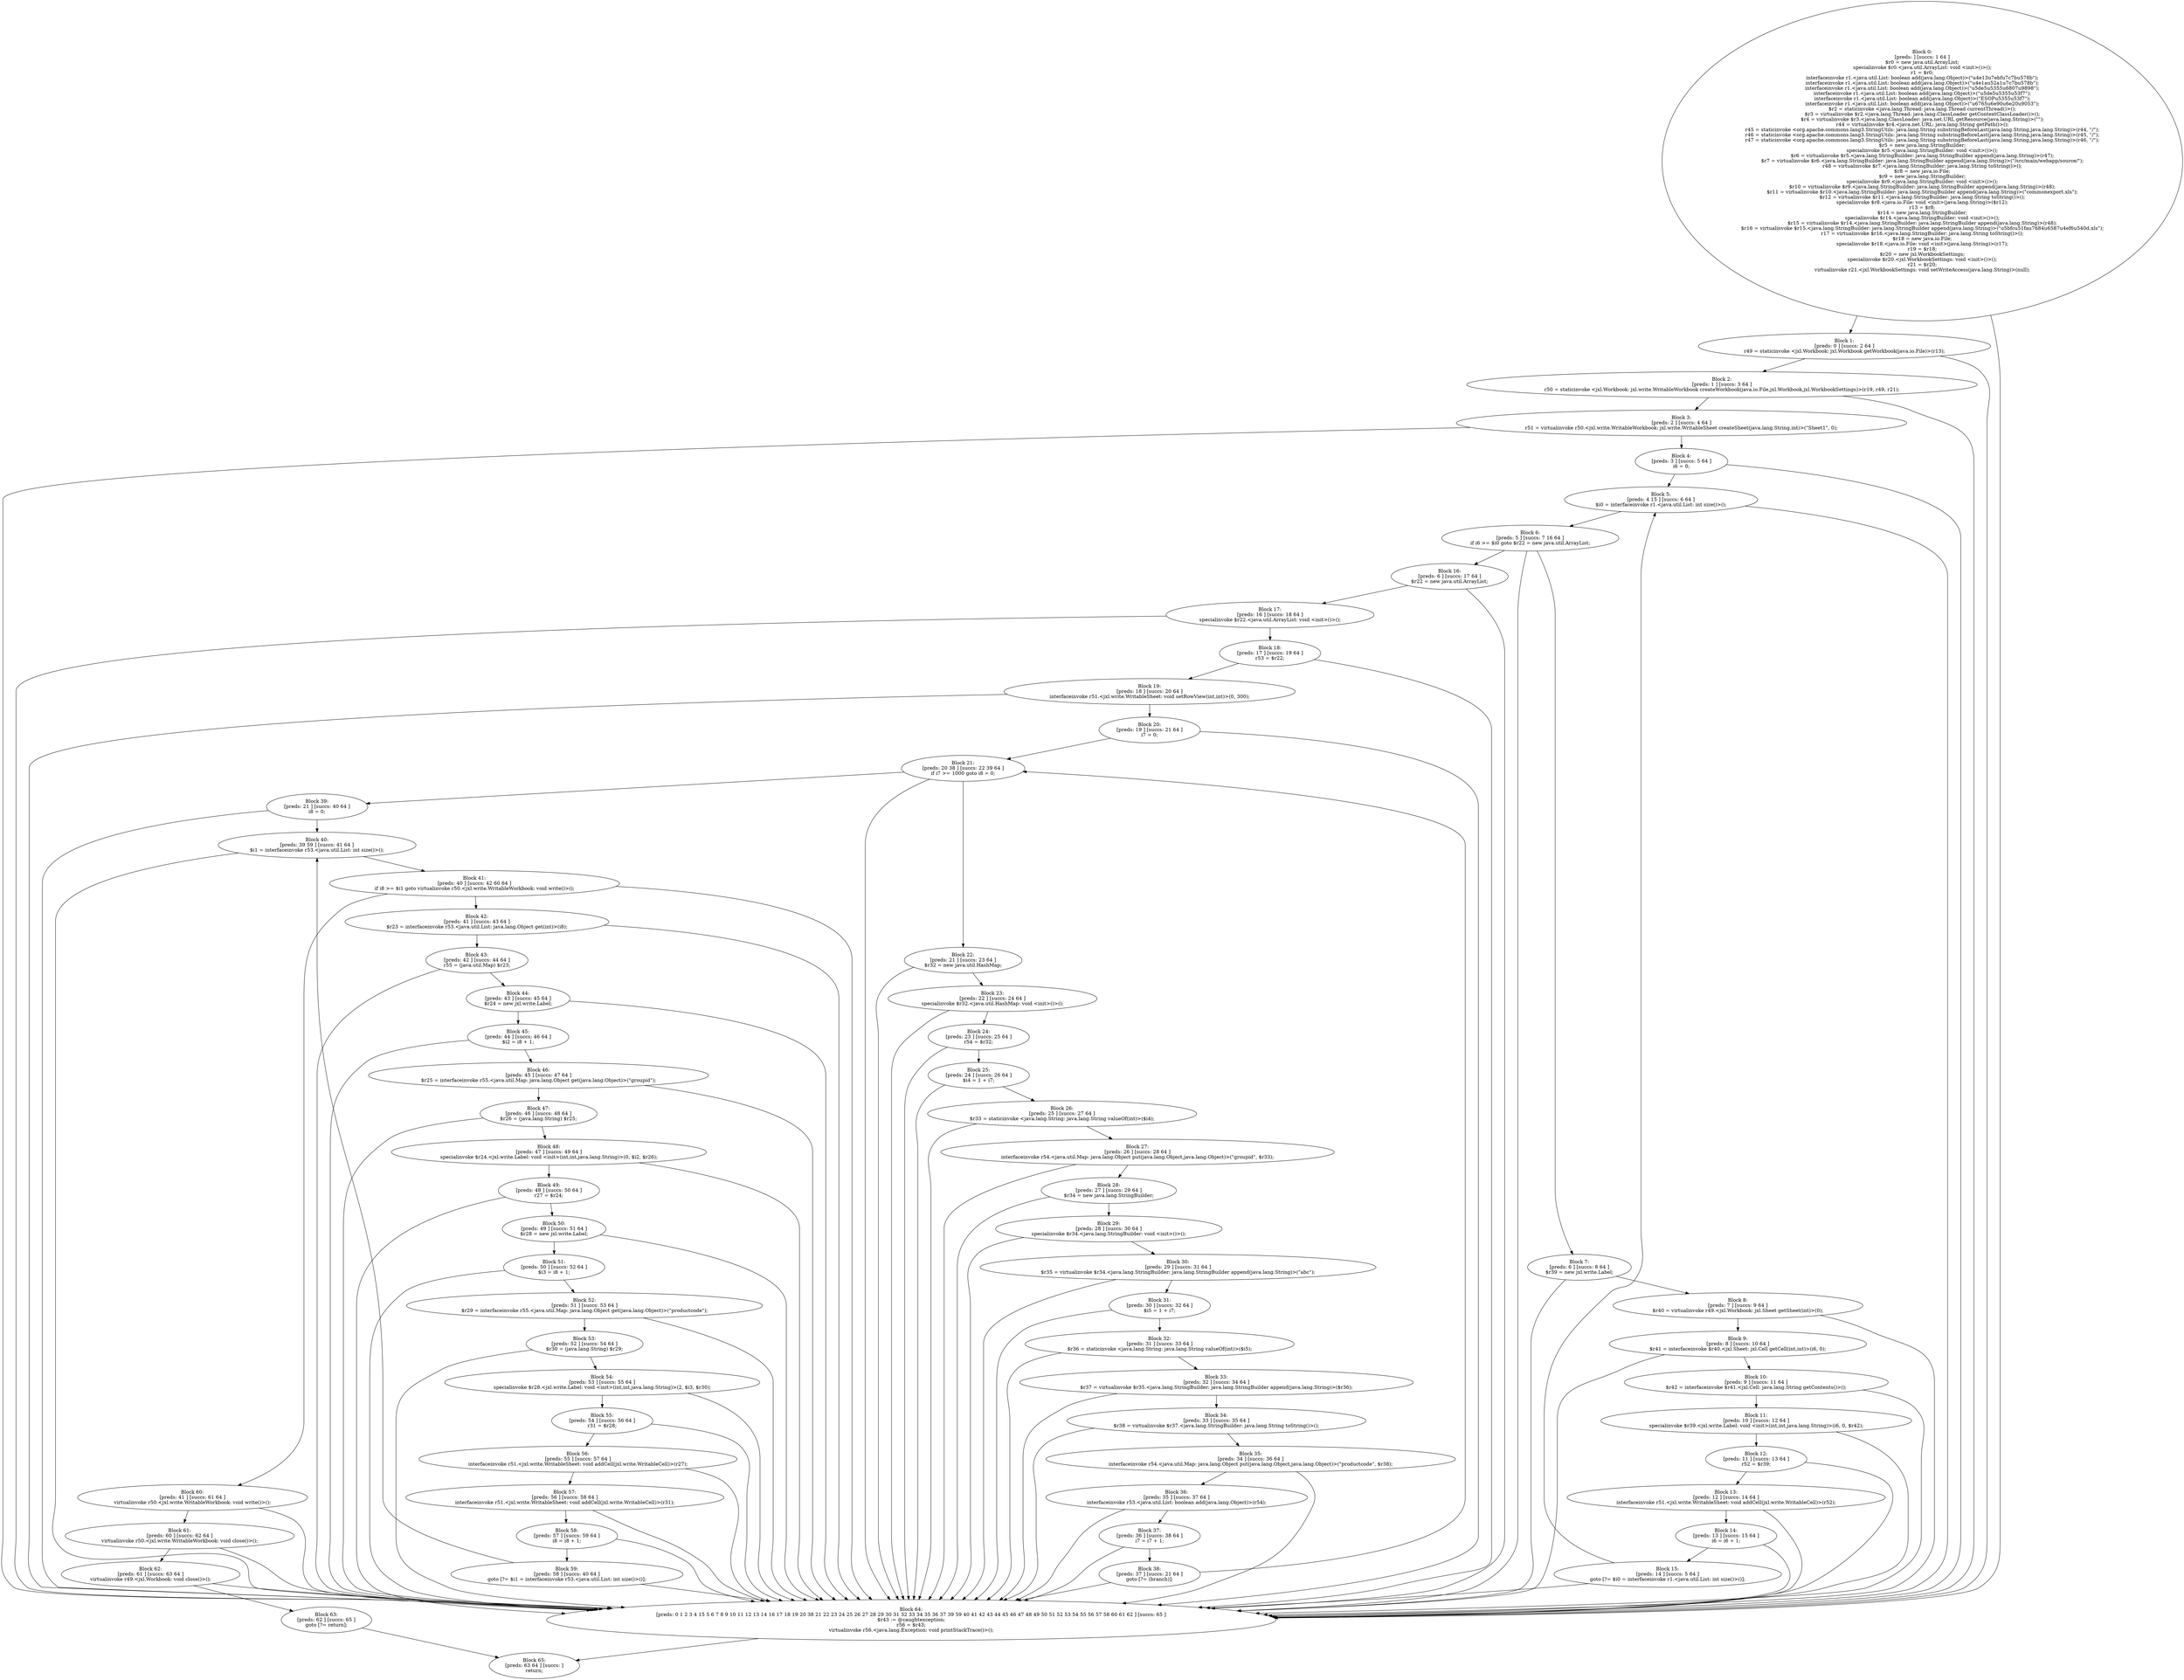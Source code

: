 digraph "unitGraph" {
    "Block 0:
[preds: ] [succs: 1 64 ]
$r0 = new java.util.ArrayList;
specialinvoke $r0.<java.util.ArrayList: void <init>()>();
r1 = $r0;
interfaceinvoke r1.<java.util.List: boolean add(java.lang.Object)>(\"\u4e13\u7ebf\u7c7b\u578b\");
interfaceinvoke r1.<java.util.List: boolean add(java.lang.Object)>(\"\u4e1a\u52a1\u7c7b\u578b\");
interfaceinvoke r1.<java.util.List: boolean add(java.lang.Object)>(\"\u5de5\u5355\u6807\u9898\");
interfaceinvoke r1.<java.util.List: boolean add(java.lang.Object)>(\"\u5de5\u5355\u53f7\");
interfaceinvoke r1.<java.util.List: boolean add(java.lang.Object)>(\"ESOP\u5355\u53f7\");
interfaceinvoke r1.<java.util.List: boolean add(java.lang.Object)>(\"\u6765\u6e90\u6e20\u9053\");
$r2 = staticinvoke <java.lang.Thread: java.lang.Thread currentThread()>();
$r3 = virtualinvoke $r2.<java.lang.Thread: java.lang.ClassLoader getContextClassLoader()>();
$r4 = virtualinvoke $r3.<java.lang.ClassLoader: java.net.URL getResource(java.lang.String)>(\"\");
r44 = virtualinvoke $r4.<java.net.URL: java.lang.String getPath()>();
r45 = staticinvoke <org.apache.commons.lang3.StringUtils: java.lang.String substringBeforeLast(java.lang.String,java.lang.String)>(r44, \"/\");
r46 = staticinvoke <org.apache.commons.lang3.StringUtils: java.lang.String substringBeforeLast(java.lang.String,java.lang.String)>(r45, \"/\");
r47 = staticinvoke <org.apache.commons.lang3.StringUtils: java.lang.String substringBeforeLast(java.lang.String,java.lang.String)>(r46, \"/\");
$r5 = new java.lang.StringBuilder;
specialinvoke $r5.<java.lang.StringBuilder: void <init>()>();
$r6 = virtualinvoke $r5.<java.lang.StringBuilder: java.lang.StringBuilder append(java.lang.String)>(r47);
$r7 = virtualinvoke $r6.<java.lang.StringBuilder: java.lang.StringBuilder append(java.lang.String)>(\"/src/main/webapp/source/\");
r48 = virtualinvoke $r7.<java.lang.StringBuilder: java.lang.String toString()>();
$r8 = new java.io.File;
$r9 = new java.lang.StringBuilder;
specialinvoke $r9.<java.lang.StringBuilder: void <init>()>();
$r10 = virtualinvoke $r9.<java.lang.StringBuilder: java.lang.StringBuilder append(java.lang.String)>(r48);
$r11 = virtualinvoke $r10.<java.lang.StringBuilder: java.lang.StringBuilder append(java.lang.String)>(\"commonexport.xls\");
$r12 = virtualinvoke $r11.<java.lang.StringBuilder: java.lang.String toString()>();
specialinvoke $r8.<java.io.File: void <init>(java.lang.String)>($r12);
r13 = $r8;
$r14 = new java.lang.StringBuilder;
specialinvoke $r14.<java.lang.StringBuilder: void <init>()>();
$r15 = virtualinvoke $r14.<java.lang.StringBuilder: java.lang.StringBuilder append(java.lang.String)>(r48);
$r16 = virtualinvoke $r15.<java.lang.StringBuilder: java.lang.StringBuilder append(java.lang.String)>(\"\u5bfc\u51fa\u7684\u6587\u4ef6\u540d.xls\");
r17 = virtualinvoke $r16.<java.lang.StringBuilder: java.lang.String toString()>();
$r18 = new java.io.File;
specialinvoke $r18.<java.io.File: void <init>(java.lang.String)>(r17);
r19 = $r18;
$r20 = new jxl.WorkbookSettings;
specialinvoke $r20.<jxl.WorkbookSettings: void <init>()>();
r21 = $r20;
virtualinvoke r21.<jxl.WorkbookSettings: void setWriteAccess(java.lang.String)>(null);
"
    "Block 1:
[preds: 0 ] [succs: 2 64 ]
r49 = staticinvoke <jxl.Workbook: jxl.Workbook getWorkbook(java.io.File)>(r13);
"
    "Block 2:
[preds: 1 ] [succs: 3 64 ]
r50 = staticinvoke <jxl.Workbook: jxl.write.WritableWorkbook createWorkbook(java.io.File,jxl.Workbook,jxl.WorkbookSettings)>(r19, r49, r21);
"
    "Block 3:
[preds: 2 ] [succs: 4 64 ]
r51 = virtualinvoke r50.<jxl.write.WritableWorkbook: jxl.write.WritableSheet createSheet(java.lang.String,int)>(\"Sheet1\", 0);
"
    "Block 4:
[preds: 3 ] [succs: 5 64 ]
i6 = 0;
"
    "Block 5:
[preds: 4 15 ] [succs: 6 64 ]
$i0 = interfaceinvoke r1.<java.util.List: int size()>();
"
    "Block 6:
[preds: 5 ] [succs: 7 16 64 ]
if i6 >= $i0 goto $r22 = new java.util.ArrayList;
"
    "Block 7:
[preds: 6 ] [succs: 8 64 ]
$r39 = new jxl.write.Label;
"
    "Block 8:
[preds: 7 ] [succs: 9 64 ]
$r40 = virtualinvoke r49.<jxl.Workbook: jxl.Sheet getSheet(int)>(0);
"
    "Block 9:
[preds: 8 ] [succs: 10 64 ]
$r41 = interfaceinvoke $r40.<jxl.Sheet: jxl.Cell getCell(int,int)>(i6, 0);
"
    "Block 10:
[preds: 9 ] [succs: 11 64 ]
$r42 = interfaceinvoke $r41.<jxl.Cell: java.lang.String getContents()>();
"
    "Block 11:
[preds: 10 ] [succs: 12 64 ]
specialinvoke $r39.<jxl.write.Label: void <init>(int,int,java.lang.String)>(i6, 0, $r42);
"
    "Block 12:
[preds: 11 ] [succs: 13 64 ]
r52 = $r39;
"
    "Block 13:
[preds: 12 ] [succs: 14 64 ]
interfaceinvoke r51.<jxl.write.WritableSheet: void addCell(jxl.write.WritableCell)>(r52);
"
    "Block 14:
[preds: 13 ] [succs: 15 64 ]
i6 = i6 + 1;
"
    "Block 15:
[preds: 14 ] [succs: 5 64 ]
goto [?= $i0 = interfaceinvoke r1.<java.util.List: int size()>()];
"
    "Block 16:
[preds: 6 ] [succs: 17 64 ]
$r22 = new java.util.ArrayList;
"
    "Block 17:
[preds: 16 ] [succs: 18 64 ]
specialinvoke $r22.<java.util.ArrayList: void <init>()>();
"
    "Block 18:
[preds: 17 ] [succs: 19 64 ]
r53 = $r22;
"
    "Block 19:
[preds: 18 ] [succs: 20 64 ]
interfaceinvoke r51.<jxl.write.WritableSheet: void setRowView(int,int)>(0, 300);
"
    "Block 20:
[preds: 19 ] [succs: 21 64 ]
i7 = 0;
"
    "Block 21:
[preds: 20 38 ] [succs: 22 39 64 ]
if i7 >= 1000 goto i8 = 0;
"
    "Block 22:
[preds: 21 ] [succs: 23 64 ]
$r32 = new java.util.HashMap;
"
    "Block 23:
[preds: 22 ] [succs: 24 64 ]
specialinvoke $r32.<java.util.HashMap: void <init>()>();
"
    "Block 24:
[preds: 23 ] [succs: 25 64 ]
r54 = $r32;
"
    "Block 25:
[preds: 24 ] [succs: 26 64 ]
$i4 = 1 + i7;
"
    "Block 26:
[preds: 25 ] [succs: 27 64 ]
$r33 = staticinvoke <java.lang.String: java.lang.String valueOf(int)>($i4);
"
    "Block 27:
[preds: 26 ] [succs: 28 64 ]
interfaceinvoke r54.<java.util.Map: java.lang.Object put(java.lang.Object,java.lang.Object)>(\"groupid\", $r33);
"
    "Block 28:
[preds: 27 ] [succs: 29 64 ]
$r34 = new java.lang.StringBuilder;
"
    "Block 29:
[preds: 28 ] [succs: 30 64 ]
specialinvoke $r34.<java.lang.StringBuilder: void <init>()>();
"
    "Block 30:
[preds: 29 ] [succs: 31 64 ]
$r35 = virtualinvoke $r34.<java.lang.StringBuilder: java.lang.StringBuilder append(java.lang.String)>(\"abc\");
"
    "Block 31:
[preds: 30 ] [succs: 32 64 ]
$i5 = 1 + i7;
"
    "Block 32:
[preds: 31 ] [succs: 33 64 ]
$r36 = staticinvoke <java.lang.String: java.lang.String valueOf(int)>($i5);
"
    "Block 33:
[preds: 32 ] [succs: 34 64 ]
$r37 = virtualinvoke $r35.<java.lang.StringBuilder: java.lang.StringBuilder append(java.lang.String)>($r36);
"
    "Block 34:
[preds: 33 ] [succs: 35 64 ]
$r38 = virtualinvoke $r37.<java.lang.StringBuilder: java.lang.String toString()>();
"
    "Block 35:
[preds: 34 ] [succs: 36 64 ]
interfaceinvoke r54.<java.util.Map: java.lang.Object put(java.lang.Object,java.lang.Object)>(\"productcode\", $r38);
"
    "Block 36:
[preds: 35 ] [succs: 37 64 ]
interfaceinvoke r53.<java.util.List: boolean add(java.lang.Object)>(r54);
"
    "Block 37:
[preds: 36 ] [succs: 38 64 ]
i7 = i7 + 1;
"
    "Block 38:
[preds: 37 ] [succs: 21 64 ]
goto [?= (branch)];
"
    "Block 39:
[preds: 21 ] [succs: 40 64 ]
i8 = 0;
"
    "Block 40:
[preds: 39 59 ] [succs: 41 64 ]
$i1 = interfaceinvoke r53.<java.util.List: int size()>();
"
    "Block 41:
[preds: 40 ] [succs: 42 60 64 ]
if i8 >= $i1 goto virtualinvoke r50.<jxl.write.WritableWorkbook: void write()>();
"
    "Block 42:
[preds: 41 ] [succs: 43 64 ]
$r23 = interfaceinvoke r53.<java.util.List: java.lang.Object get(int)>(i8);
"
    "Block 43:
[preds: 42 ] [succs: 44 64 ]
r55 = (java.util.Map) $r23;
"
    "Block 44:
[preds: 43 ] [succs: 45 64 ]
$r24 = new jxl.write.Label;
"
    "Block 45:
[preds: 44 ] [succs: 46 64 ]
$i2 = i8 + 1;
"
    "Block 46:
[preds: 45 ] [succs: 47 64 ]
$r25 = interfaceinvoke r55.<java.util.Map: java.lang.Object get(java.lang.Object)>(\"groupid\");
"
    "Block 47:
[preds: 46 ] [succs: 48 64 ]
$r26 = (java.lang.String) $r25;
"
    "Block 48:
[preds: 47 ] [succs: 49 64 ]
specialinvoke $r24.<jxl.write.Label: void <init>(int,int,java.lang.String)>(0, $i2, $r26);
"
    "Block 49:
[preds: 48 ] [succs: 50 64 ]
r27 = $r24;
"
    "Block 50:
[preds: 49 ] [succs: 51 64 ]
$r28 = new jxl.write.Label;
"
    "Block 51:
[preds: 50 ] [succs: 52 64 ]
$i3 = i8 + 1;
"
    "Block 52:
[preds: 51 ] [succs: 53 64 ]
$r29 = interfaceinvoke r55.<java.util.Map: java.lang.Object get(java.lang.Object)>(\"productcode\");
"
    "Block 53:
[preds: 52 ] [succs: 54 64 ]
$r30 = (java.lang.String) $r29;
"
    "Block 54:
[preds: 53 ] [succs: 55 64 ]
specialinvoke $r28.<jxl.write.Label: void <init>(int,int,java.lang.String)>(2, $i3, $r30);
"
    "Block 55:
[preds: 54 ] [succs: 56 64 ]
r31 = $r28;
"
    "Block 56:
[preds: 55 ] [succs: 57 64 ]
interfaceinvoke r51.<jxl.write.WritableSheet: void addCell(jxl.write.WritableCell)>(r27);
"
    "Block 57:
[preds: 56 ] [succs: 58 64 ]
interfaceinvoke r51.<jxl.write.WritableSheet: void addCell(jxl.write.WritableCell)>(r31);
"
    "Block 58:
[preds: 57 ] [succs: 59 64 ]
i8 = i8 + 1;
"
    "Block 59:
[preds: 58 ] [succs: 40 64 ]
goto [?= $i1 = interfaceinvoke r53.<java.util.List: int size()>()];
"
    "Block 60:
[preds: 41 ] [succs: 61 64 ]
virtualinvoke r50.<jxl.write.WritableWorkbook: void write()>();
"
    "Block 61:
[preds: 60 ] [succs: 62 64 ]
virtualinvoke r50.<jxl.write.WritableWorkbook: void close()>();
"
    "Block 62:
[preds: 61 ] [succs: 63 64 ]
virtualinvoke r49.<jxl.Workbook: void close()>();
"
    "Block 63:
[preds: 62 ] [succs: 65 ]
goto [?= return];
"
    "Block 64:
[preds: 0 1 2 3 4 15 5 6 7 8 9 10 11 12 13 14 16 17 18 19 20 38 21 22 23 24 25 26 27 28 29 30 31 32 33 34 35 36 37 39 59 40 41 42 43 44 45 46 47 48 49 50 51 52 53 54 55 56 57 58 60 61 62 ] [succs: 65 ]
$r43 := @caughtexception;
r56 = $r43;
virtualinvoke r56.<java.lang.Exception: void printStackTrace()>();
"
    "Block 65:
[preds: 63 64 ] [succs: ]
return;
"
    "Block 0:
[preds: ] [succs: 1 64 ]
$r0 = new java.util.ArrayList;
specialinvoke $r0.<java.util.ArrayList: void <init>()>();
r1 = $r0;
interfaceinvoke r1.<java.util.List: boolean add(java.lang.Object)>(\"\u4e13\u7ebf\u7c7b\u578b\");
interfaceinvoke r1.<java.util.List: boolean add(java.lang.Object)>(\"\u4e1a\u52a1\u7c7b\u578b\");
interfaceinvoke r1.<java.util.List: boolean add(java.lang.Object)>(\"\u5de5\u5355\u6807\u9898\");
interfaceinvoke r1.<java.util.List: boolean add(java.lang.Object)>(\"\u5de5\u5355\u53f7\");
interfaceinvoke r1.<java.util.List: boolean add(java.lang.Object)>(\"ESOP\u5355\u53f7\");
interfaceinvoke r1.<java.util.List: boolean add(java.lang.Object)>(\"\u6765\u6e90\u6e20\u9053\");
$r2 = staticinvoke <java.lang.Thread: java.lang.Thread currentThread()>();
$r3 = virtualinvoke $r2.<java.lang.Thread: java.lang.ClassLoader getContextClassLoader()>();
$r4 = virtualinvoke $r3.<java.lang.ClassLoader: java.net.URL getResource(java.lang.String)>(\"\");
r44 = virtualinvoke $r4.<java.net.URL: java.lang.String getPath()>();
r45 = staticinvoke <org.apache.commons.lang3.StringUtils: java.lang.String substringBeforeLast(java.lang.String,java.lang.String)>(r44, \"/\");
r46 = staticinvoke <org.apache.commons.lang3.StringUtils: java.lang.String substringBeforeLast(java.lang.String,java.lang.String)>(r45, \"/\");
r47 = staticinvoke <org.apache.commons.lang3.StringUtils: java.lang.String substringBeforeLast(java.lang.String,java.lang.String)>(r46, \"/\");
$r5 = new java.lang.StringBuilder;
specialinvoke $r5.<java.lang.StringBuilder: void <init>()>();
$r6 = virtualinvoke $r5.<java.lang.StringBuilder: java.lang.StringBuilder append(java.lang.String)>(r47);
$r7 = virtualinvoke $r6.<java.lang.StringBuilder: java.lang.StringBuilder append(java.lang.String)>(\"/src/main/webapp/source/\");
r48 = virtualinvoke $r7.<java.lang.StringBuilder: java.lang.String toString()>();
$r8 = new java.io.File;
$r9 = new java.lang.StringBuilder;
specialinvoke $r9.<java.lang.StringBuilder: void <init>()>();
$r10 = virtualinvoke $r9.<java.lang.StringBuilder: java.lang.StringBuilder append(java.lang.String)>(r48);
$r11 = virtualinvoke $r10.<java.lang.StringBuilder: java.lang.StringBuilder append(java.lang.String)>(\"commonexport.xls\");
$r12 = virtualinvoke $r11.<java.lang.StringBuilder: java.lang.String toString()>();
specialinvoke $r8.<java.io.File: void <init>(java.lang.String)>($r12);
r13 = $r8;
$r14 = new java.lang.StringBuilder;
specialinvoke $r14.<java.lang.StringBuilder: void <init>()>();
$r15 = virtualinvoke $r14.<java.lang.StringBuilder: java.lang.StringBuilder append(java.lang.String)>(r48);
$r16 = virtualinvoke $r15.<java.lang.StringBuilder: java.lang.StringBuilder append(java.lang.String)>(\"\u5bfc\u51fa\u7684\u6587\u4ef6\u540d.xls\");
r17 = virtualinvoke $r16.<java.lang.StringBuilder: java.lang.String toString()>();
$r18 = new java.io.File;
specialinvoke $r18.<java.io.File: void <init>(java.lang.String)>(r17);
r19 = $r18;
$r20 = new jxl.WorkbookSettings;
specialinvoke $r20.<jxl.WorkbookSettings: void <init>()>();
r21 = $r20;
virtualinvoke r21.<jxl.WorkbookSettings: void setWriteAccess(java.lang.String)>(null);
"->"Block 1:
[preds: 0 ] [succs: 2 64 ]
r49 = staticinvoke <jxl.Workbook: jxl.Workbook getWorkbook(java.io.File)>(r13);
";
    "Block 0:
[preds: ] [succs: 1 64 ]
$r0 = new java.util.ArrayList;
specialinvoke $r0.<java.util.ArrayList: void <init>()>();
r1 = $r0;
interfaceinvoke r1.<java.util.List: boolean add(java.lang.Object)>(\"\u4e13\u7ebf\u7c7b\u578b\");
interfaceinvoke r1.<java.util.List: boolean add(java.lang.Object)>(\"\u4e1a\u52a1\u7c7b\u578b\");
interfaceinvoke r1.<java.util.List: boolean add(java.lang.Object)>(\"\u5de5\u5355\u6807\u9898\");
interfaceinvoke r1.<java.util.List: boolean add(java.lang.Object)>(\"\u5de5\u5355\u53f7\");
interfaceinvoke r1.<java.util.List: boolean add(java.lang.Object)>(\"ESOP\u5355\u53f7\");
interfaceinvoke r1.<java.util.List: boolean add(java.lang.Object)>(\"\u6765\u6e90\u6e20\u9053\");
$r2 = staticinvoke <java.lang.Thread: java.lang.Thread currentThread()>();
$r3 = virtualinvoke $r2.<java.lang.Thread: java.lang.ClassLoader getContextClassLoader()>();
$r4 = virtualinvoke $r3.<java.lang.ClassLoader: java.net.URL getResource(java.lang.String)>(\"\");
r44 = virtualinvoke $r4.<java.net.URL: java.lang.String getPath()>();
r45 = staticinvoke <org.apache.commons.lang3.StringUtils: java.lang.String substringBeforeLast(java.lang.String,java.lang.String)>(r44, \"/\");
r46 = staticinvoke <org.apache.commons.lang3.StringUtils: java.lang.String substringBeforeLast(java.lang.String,java.lang.String)>(r45, \"/\");
r47 = staticinvoke <org.apache.commons.lang3.StringUtils: java.lang.String substringBeforeLast(java.lang.String,java.lang.String)>(r46, \"/\");
$r5 = new java.lang.StringBuilder;
specialinvoke $r5.<java.lang.StringBuilder: void <init>()>();
$r6 = virtualinvoke $r5.<java.lang.StringBuilder: java.lang.StringBuilder append(java.lang.String)>(r47);
$r7 = virtualinvoke $r6.<java.lang.StringBuilder: java.lang.StringBuilder append(java.lang.String)>(\"/src/main/webapp/source/\");
r48 = virtualinvoke $r7.<java.lang.StringBuilder: java.lang.String toString()>();
$r8 = new java.io.File;
$r9 = new java.lang.StringBuilder;
specialinvoke $r9.<java.lang.StringBuilder: void <init>()>();
$r10 = virtualinvoke $r9.<java.lang.StringBuilder: java.lang.StringBuilder append(java.lang.String)>(r48);
$r11 = virtualinvoke $r10.<java.lang.StringBuilder: java.lang.StringBuilder append(java.lang.String)>(\"commonexport.xls\");
$r12 = virtualinvoke $r11.<java.lang.StringBuilder: java.lang.String toString()>();
specialinvoke $r8.<java.io.File: void <init>(java.lang.String)>($r12);
r13 = $r8;
$r14 = new java.lang.StringBuilder;
specialinvoke $r14.<java.lang.StringBuilder: void <init>()>();
$r15 = virtualinvoke $r14.<java.lang.StringBuilder: java.lang.StringBuilder append(java.lang.String)>(r48);
$r16 = virtualinvoke $r15.<java.lang.StringBuilder: java.lang.StringBuilder append(java.lang.String)>(\"\u5bfc\u51fa\u7684\u6587\u4ef6\u540d.xls\");
r17 = virtualinvoke $r16.<java.lang.StringBuilder: java.lang.String toString()>();
$r18 = new java.io.File;
specialinvoke $r18.<java.io.File: void <init>(java.lang.String)>(r17);
r19 = $r18;
$r20 = new jxl.WorkbookSettings;
specialinvoke $r20.<jxl.WorkbookSettings: void <init>()>();
r21 = $r20;
virtualinvoke r21.<jxl.WorkbookSettings: void setWriteAccess(java.lang.String)>(null);
"->"Block 64:
[preds: 0 1 2 3 4 15 5 6 7 8 9 10 11 12 13 14 16 17 18 19 20 38 21 22 23 24 25 26 27 28 29 30 31 32 33 34 35 36 37 39 59 40 41 42 43 44 45 46 47 48 49 50 51 52 53 54 55 56 57 58 60 61 62 ] [succs: 65 ]
$r43 := @caughtexception;
r56 = $r43;
virtualinvoke r56.<java.lang.Exception: void printStackTrace()>();
";
    "Block 1:
[preds: 0 ] [succs: 2 64 ]
r49 = staticinvoke <jxl.Workbook: jxl.Workbook getWorkbook(java.io.File)>(r13);
"->"Block 2:
[preds: 1 ] [succs: 3 64 ]
r50 = staticinvoke <jxl.Workbook: jxl.write.WritableWorkbook createWorkbook(java.io.File,jxl.Workbook,jxl.WorkbookSettings)>(r19, r49, r21);
";
    "Block 1:
[preds: 0 ] [succs: 2 64 ]
r49 = staticinvoke <jxl.Workbook: jxl.Workbook getWorkbook(java.io.File)>(r13);
"->"Block 64:
[preds: 0 1 2 3 4 15 5 6 7 8 9 10 11 12 13 14 16 17 18 19 20 38 21 22 23 24 25 26 27 28 29 30 31 32 33 34 35 36 37 39 59 40 41 42 43 44 45 46 47 48 49 50 51 52 53 54 55 56 57 58 60 61 62 ] [succs: 65 ]
$r43 := @caughtexception;
r56 = $r43;
virtualinvoke r56.<java.lang.Exception: void printStackTrace()>();
";
    "Block 2:
[preds: 1 ] [succs: 3 64 ]
r50 = staticinvoke <jxl.Workbook: jxl.write.WritableWorkbook createWorkbook(java.io.File,jxl.Workbook,jxl.WorkbookSettings)>(r19, r49, r21);
"->"Block 3:
[preds: 2 ] [succs: 4 64 ]
r51 = virtualinvoke r50.<jxl.write.WritableWorkbook: jxl.write.WritableSheet createSheet(java.lang.String,int)>(\"Sheet1\", 0);
";
    "Block 2:
[preds: 1 ] [succs: 3 64 ]
r50 = staticinvoke <jxl.Workbook: jxl.write.WritableWorkbook createWorkbook(java.io.File,jxl.Workbook,jxl.WorkbookSettings)>(r19, r49, r21);
"->"Block 64:
[preds: 0 1 2 3 4 15 5 6 7 8 9 10 11 12 13 14 16 17 18 19 20 38 21 22 23 24 25 26 27 28 29 30 31 32 33 34 35 36 37 39 59 40 41 42 43 44 45 46 47 48 49 50 51 52 53 54 55 56 57 58 60 61 62 ] [succs: 65 ]
$r43 := @caughtexception;
r56 = $r43;
virtualinvoke r56.<java.lang.Exception: void printStackTrace()>();
";
    "Block 3:
[preds: 2 ] [succs: 4 64 ]
r51 = virtualinvoke r50.<jxl.write.WritableWorkbook: jxl.write.WritableSheet createSheet(java.lang.String,int)>(\"Sheet1\", 0);
"->"Block 4:
[preds: 3 ] [succs: 5 64 ]
i6 = 0;
";
    "Block 3:
[preds: 2 ] [succs: 4 64 ]
r51 = virtualinvoke r50.<jxl.write.WritableWorkbook: jxl.write.WritableSheet createSheet(java.lang.String,int)>(\"Sheet1\", 0);
"->"Block 64:
[preds: 0 1 2 3 4 15 5 6 7 8 9 10 11 12 13 14 16 17 18 19 20 38 21 22 23 24 25 26 27 28 29 30 31 32 33 34 35 36 37 39 59 40 41 42 43 44 45 46 47 48 49 50 51 52 53 54 55 56 57 58 60 61 62 ] [succs: 65 ]
$r43 := @caughtexception;
r56 = $r43;
virtualinvoke r56.<java.lang.Exception: void printStackTrace()>();
";
    "Block 4:
[preds: 3 ] [succs: 5 64 ]
i6 = 0;
"->"Block 5:
[preds: 4 15 ] [succs: 6 64 ]
$i0 = interfaceinvoke r1.<java.util.List: int size()>();
";
    "Block 4:
[preds: 3 ] [succs: 5 64 ]
i6 = 0;
"->"Block 64:
[preds: 0 1 2 3 4 15 5 6 7 8 9 10 11 12 13 14 16 17 18 19 20 38 21 22 23 24 25 26 27 28 29 30 31 32 33 34 35 36 37 39 59 40 41 42 43 44 45 46 47 48 49 50 51 52 53 54 55 56 57 58 60 61 62 ] [succs: 65 ]
$r43 := @caughtexception;
r56 = $r43;
virtualinvoke r56.<java.lang.Exception: void printStackTrace()>();
";
    "Block 5:
[preds: 4 15 ] [succs: 6 64 ]
$i0 = interfaceinvoke r1.<java.util.List: int size()>();
"->"Block 6:
[preds: 5 ] [succs: 7 16 64 ]
if i6 >= $i0 goto $r22 = new java.util.ArrayList;
";
    "Block 5:
[preds: 4 15 ] [succs: 6 64 ]
$i0 = interfaceinvoke r1.<java.util.List: int size()>();
"->"Block 64:
[preds: 0 1 2 3 4 15 5 6 7 8 9 10 11 12 13 14 16 17 18 19 20 38 21 22 23 24 25 26 27 28 29 30 31 32 33 34 35 36 37 39 59 40 41 42 43 44 45 46 47 48 49 50 51 52 53 54 55 56 57 58 60 61 62 ] [succs: 65 ]
$r43 := @caughtexception;
r56 = $r43;
virtualinvoke r56.<java.lang.Exception: void printStackTrace()>();
";
    "Block 6:
[preds: 5 ] [succs: 7 16 64 ]
if i6 >= $i0 goto $r22 = new java.util.ArrayList;
"->"Block 7:
[preds: 6 ] [succs: 8 64 ]
$r39 = new jxl.write.Label;
";
    "Block 6:
[preds: 5 ] [succs: 7 16 64 ]
if i6 >= $i0 goto $r22 = new java.util.ArrayList;
"->"Block 16:
[preds: 6 ] [succs: 17 64 ]
$r22 = new java.util.ArrayList;
";
    "Block 6:
[preds: 5 ] [succs: 7 16 64 ]
if i6 >= $i0 goto $r22 = new java.util.ArrayList;
"->"Block 64:
[preds: 0 1 2 3 4 15 5 6 7 8 9 10 11 12 13 14 16 17 18 19 20 38 21 22 23 24 25 26 27 28 29 30 31 32 33 34 35 36 37 39 59 40 41 42 43 44 45 46 47 48 49 50 51 52 53 54 55 56 57 58 60 61 62 ] [succs: 65 ]
$r43 := @caughtexception;
r56 = $r43;
virtualinvoke r56.<java.lang.Exception: void printStackTrace()>();
";
    "Block 7:
[preds: 6 ] [succs: 8 64 ]
$r39 = new jxl.write.Label;
"->"Block 8:
[preds: 7 ] [succs: 9 64 ]
$r40 = virtualinvoke r49.<jxl.Workbook: jxl.Sheet getSheet(int)>(0);
";
    "Block 7:
[preds: 6 ] [succs: 8 64 ]
$r39 = new jxl.write.Label;
"->"Block 64:
[preds: 0 1 2 3 4 15 5 6 7 8 9 10 11 12 13 14 16 17 18 19 20 38 21 22 23 24 25 26 27 28 29 30 31 32 33 34 35 36 37 39 59 40 41 42 43 44 45 46 47 48 49 50 51 52 53 54 55 56 57 58 60 61 62 ] [succs: 65 ]
$r43 := @caughtexception;
r56 = $r43;
virtualinvoke r56.<java.lang.Exception: void printStackTrace()>();
";
    "Block 8:
[preds: 7 ] [succs: 9 64 ]
$r40 = virtualinvoke r49.<jxl.Workbook: jxl.Sheet getSheet(int)>(0);
"->"Block 9:
[preds: 8 ] [succs: 10 64 ]
$r41 = interfaceinvoke $r40.<jxl.Sheet: jxl.Cell getCell(int,int)>(i6, 0);
";
    "Block 8:
[preds: 7 ] [succs: 9 64 ]
$r40 = virtualinvoke r49.<jxl.Workbook: jxl.Sheet getSheet(int)>(0);
"->"Block 64:
[preds: 0 1 2 3 4 15 5 6 7 8 9 10 11 12 13 14 16 17 18 19 20 38 21 22 23 24 25 26 27 28 29 30 31 32 33 34 35 36 37 39 59 40 41 42 43 44 45 46 47 48 49 50 51 52 53 54 55 56 57 58 60 61 62 ] [succs: 65 ]
$r43 := @caughtexception;
r56 = $r43;
virtualinvoke r56.<java.lang.Exception: void printStackTrace()>();
";
    "Block 9:
[preds: 8 ] [succs: 10 64 ]
$r41 = interfaceinvoke $r40.<jxl.Sheet: jxl.Cell getCell(int,int)>(i6, 0);
"->"Block 10:
[preds: 9 ] [succs: 11 64 ]
$r42 = interfaceinvoke $r41.<jxl.Cell: java.lang.String getContents()>();
";
    "Block 9:
[preds: 8 ] [succs: 10 64 ]
$r41 = interfaceinvoke $r40.<jxl.Sheet: jxl.Cell getCell(int,int)>(i6, 0);
"->"Block 64:
[preds: 0 1 2 3 4 15 5 6 7 8 9 10 11 12 13 14 16 17 18 19 20 38 21 22 23 24 25 26 27 28 29 30 31 32 33 34 35 36 37 39 59 40 41 42 43 44 45 46 47 48 49 50 51 52 53 54 55 56 57 58 60 61 62 ] [succs: 65 ]
$r43 := @caughtexception;
r56 = $r43;
virtualinvoke r56.<java.lang.Exception: void printStackTrace()>();
";
    "Block 10:
[preds: 9 ] [succs: 11 64 ]
$r42 = interfaceinvoke $r41.<jxl.Cell: java.lang.String getContents()>();
"->"Block 11:
[preds: 10 ] [succs: 12 64 ]
specialinvoke $r39.<jxl.write.Label: void <init>(int,int,java.lang.String)>(i6, 0, $r42);
";
    "Block 10:
[preds: 9 ] [succs: 11 64 ]
$r42 = interfaceinvoke $r41.<jxl.Cell: java.lang.String getContents()>();
"->"Block 64:
[preds: 0 1 2 3 4 15 5 6 7 8 9 10 11 12 13 14 16 17 18 19 20 38 21 22 23 24 25 26 27 28 29 30 31 32 33 34 35 36 37 39 59 40 41 42 43 44 45 46 47 48 49 50 51 52 53 54 55 56 57 58 60 61 62 ] [succs: 65 ]
$r43 := @caughtexception;
r56 = $r43;
virtualinvoke r56.<java.lang.Exception: void printStackTrace()>();
";
    "Block 11:
[preds: 10 ] [succs: 12 64 ]
specialinvoke $r39.<jxl.write.Label: void <init>(int,int,java.lang.String)>(i6, 0, $r42);
"->"Block 12:
[preds: 11 ] [succs: 13 64 ]
r52 = $r39;
";
    "Block 11:
[preds: 10 ] [succs: 12 64 ]
specialinvoke $r39.<jxl.write.Label: void <init>(int,int,java.lang.String)>(i6, 0, $r42);
"->"Block 64:
[preds: 0 1 2 3 4 15 5 6 7 8 9 10 11 12 13 14 16 17 18 19 20 38 21 22 23 24 25 26 27 28 29 30 31 32 33 34 35 36 37 39 59 40 41 42 43 44 45 46 47 48 49 50 51 52 53 54 55 56 57 58 60 61 62 ] [succs: 65 ]
$r43 := @caughtexception;
r56 = $r43;
virtualinvoke r56.<java.lang.Exception: void printStackTrace()>();
";
    "Block 12:
[preds: 11 ] [succs: 13 64 ]
r52 = $r39;
"->"Block 13:
[preds: 12 ] [succs: 14 64 ]
interfaceinvoke r51.<jxl.write.WritableSheet: void addCell(jxl.write.WritableCell)>(r52);
";
    "Block 12:
[preds: 11 ] [succs: 13 64 ]
r52 = $r39;
"->"Block 64:
[preds: 0 1 2 3 4 15 5 6 7 8 9 10 11 12 13 14 16 17 18 19 20 38 21 22 23 24 25 26 27 28 29 30 31 32 33 34 35 36 37 39 59 40 41 42 43 44 45 46 47 48 49 50 51 52 53 54 55 56 57 58 60 61 62 ] [succs: 65 ]
$r43 := @caughtexception;
r56 = $r43;
virtualinvoke r56.<java.lang.Exception: void printStackTrace()>();
";
    "Block 13:
[preds: 12 ] [succs: 14 64 ]
interfaceinvoke r51.<jxl.write.WritableSheet: void addCell(jxl.write.WritableCell)>(r52);
"->"Block 14:
[preds: 13 ] [succs: 15 64 ]
i6 = i6 + 1;
";
    "Block 13:
[preds: 12 ] [succs: 14 64 ]
interfaceinvoke r51.<jxl.write.WritableSheet: void addCell(jxl.write.WritableCell)>(r52);
"->"Block 64:
[preds: 0 1 2 3 4 15 5 6 7 8 9 10 11 12 13 14 16 17 18 19 20 38 21 22 23 24 25 26 27 28 29 30 31 32 33 34 35 36 37 39 59 40 41 42 43 44 45 46 47 48 49 50 51 52 53 54 55 56 57 58 60 61 62 ] [succs: 65 ]
$r43 := @caughtexception;
r56 = $r43;
virtualinvoke r56.<java.lang.Exception: void printStackTrace()>();
";
    "Block 14:
[preds: 13 ] [succs: 15 64 ]
i6 = i6 + 1;
"->"Block 15:
[preds: 14 ] [succs: 5 64 ]
goto [?= $i0 = interfaceinvoke r1.<java.util.List: int size()>()];
";
    "Block 14:
[preds: 13 ] [succs: 15 64 ]
i6 = i6 + 1;
"->"Block 64:
[preds: 0 1 2 3 4 15 5 6 7 8 9 10 11 12 13 14 16 17 18 19 20 38 21 22 23 24 25 26 27 28 29 30 31 32 33 34 35 36 37 39 59 40 41 42 43 44 45 46 47 48 49 50 51 52 53 54 55 56 57 58 60 61 62 ] [succs: 65 ]
$r43 := @caughtexception;
r56 = $r43;
virtualinvoke r56.<java.lang.Exception: void printStackTrace()>();
";
    "Block 15:
[preds: 14 ] [succs: 5 64 ]
goto [?= $i0 = interfaceinvoke r1.<java.util.List: int size()>()];
"->"Block 5:
[preds: 4 15 ] [succs: 6 64 ]
$i0 = interfaceinvoke r1.<java.util.List: int size()>();
";
    "Block 15:
[preds: 14 ] [succs: 5 64 ]
goto [?= $i0 = interfaceinvoke r1.<java.util.List: int size()>()];
"->"Block 64:
[preds: 0 1 2 3 4 15 5 6 7 8 9 10 11 12 13 14 16 17 18 19 20 38 21 22 23 24 25 26 27 28 29 30 31 32 33 34 35 36 37 39 59 40 41 42 43 44 45 46 47 48 49 50 51 52 53 54 55 56 57 58 60 61 62 ] [succs: 65 ]
$r43 := @caughtexception;
r56 = $r43;
virtualinvoke r56.<java.lang.Exception: void printStackTrace()>();
";
    "Block 16:
[preds: 6 ] [succs: 17 64 ]
$r22 = new java.util.ArrayList;
"->"Block 17:
[preds: 16 ] [succs: 18 64 ]
specialinvoke $r22.<java.util.ArrayList: void <init>()>();
";
    "Block 16:
[preds: 6 ] [succs: 17 64 ]
$r22 = new java.util.ArrayList;
"->"Block 64:
[preds: 0 1 2 3 4 15 5 6 7 8 9 10 11 12 13 14 16 17 18 19 20 38 21 22 23 24 25 26 27 28 29 30 31 32 33 34 35 36 37 39 59 40 41 42 43 44 45 46 47 48 49 50 51 52 53 54 55 56 57 58 60 61 62 ] [succs: 65 ]
$r43 := @caughtexception;
r56 = $r43;
virtualinvoke r56.<java.lang.Exception: void printStackTrace()>();
";
    "Block 17:
[preds: 16 ] [succs: 18 64 ]
specialinvoke $r22.<java.util.ArrayList: void <init>()>();
"->"Block 18:
[preds: 17 ] [succs: 19 64 ]
r53 = $r22;
";
    "Block 17:
[preds: 16 ] [succs: 18 64 ]
specialinvoke $r22.<java.util.ArrayList: void <init>()>();
"->"Block 64:
[preds: 0 1 2 3 4 15 5 6 7 8 9 10 11 12 13 14 16 17 18 19 20 38 21 22 23 24 25 26 27 28 29 30 31 32 33 34 35 36 37 39 59 40 41 42 43 44 45 46 47 48 49 50 51 52 53 54 55 56 57 58 60 61 62 ] [succs: 65 ]
$r43 := @caughtexception;
r56 = $r43;
virtualinvoke r56.<java.lang.Exception: void printStackTrace()>();
";
    "Block 18:
[preds: 17 ] [succs: 19 64 ]
r53 = $r22;
"->"Block 19:
[preds: 18 ] [succs: 20 64 ]
interfaceinvoke r51.<jxl.write.WritableSheet: void setRowView(int,int)>(0, 300);
";
    "Block 18:
[preds: 17 ] [succs: 19 64 ]
r53 = $r22;
"->"Block 64:
[preds: 0 1 2 3 4 15 5 6 7 8 9 10 11 12 13 14 16 17 18 19 20 38 21 22 23 24 25 26 27 28 29 30 31 32 33 34 35 36 37 39 59 40 41 42 43 44 45 46 47 48 49 50 51 52 53 54 55 56 57 58 60 61 62 ] [succs: 65 ]
$r43 := @caughtexception;
r56 = $r43;
virtualinvoke r56.<java.lang.Exception: void printStackTrace()>();
";
    "Block 19:
[preds: 18 ] [succs: 20 64 ]
interfaceinvoke r51.<jxl.write.WritableSheet: void setRowView(int,int)>(0, 300);
"->"Block 20:
[preds: 19 ] [succs: 21 64 ]
i7 = 0;
";
    "Block 19:
[preds: 18 ] [succs: 20 64 ]
interfaceinvoke r51.<jxl.write.WritableSheet: void setRowView(int,int)>(0, 300);
"->"Block 64:
[preds: 0 1 2 3 4 15 5 6 7 8 9 10 11 12 13 14 16 17 18 19 20 38 21 22 23 24 25 26 27 28 29 30 31 32 33 34 35 36 37 39 59 40 41 42 43 44 45 46 47 48 49 50 51 52 53 54 55 56 57 58 60 61 62 ] [succs: 65 ]
$r43 := @caughtexception;
r56 = $r43;
virtualinvoke r56.<java.lang.Exception: void printStackTrace()>();
";
    "Block 20:
[preds: 19 ] [succs: 21 64 ]
i7 = 0;
"->"Block 21:
[preds: 20 38 ] [succs: 22 39 64 ]
if i7 >= 1000 goto i8 = 0;
";
    "Block 20:
[preds: 19 ] [succs: 21 64 ]
i7 = 0;
"->"Block 64:
[preds: 0 1 2 3 4 15 5 6 7 8 9 10 11 12 13 14 16 17 18 19 20 38 21 22 23 24 25 26 27 28 29 30 31 32 33 34 35 36 37 39 59 40 41 42 43 44 45 46 47 48 49 50 51 52 53 54 55 56 57 58 60 61 62 ] [succs: 65 ]
$r43 := @caughtexception;
r56 = $r43;
virtualinvoke r56.<java.lang.Exception: void printStackTrace()>();
";
    "Block 21:
[preds: 20 38 ] [succs: 22 39 64 ]
if i7 >= 1000 goto i8 = 0;
"->"Block 22:
[preds: 21 ] [succs: 23 64 ]
$r32 = new java.util.HashMap;
";
    "Block 21:
[preds: 20 38 ] [succs: 22 39 64 ]
if i7 >= 1000 goto i8 = 0;
"->"Block 39:
[preds: 21 ] [succs: 40 64 ]
i8 = 0;
";
    "Block 21:
[preds: 20 38 ] [succs: 22 39 64 ]
if i7 >= 1000 goto i8 = 0;
"->"Block 64:
[preds: 0 1 2 3 4 15 5 6 7 8 9 10 11 12 13 14 16 17 18 19 20 38 21 22 23 24 25 26 27 28 29 30 31 32 33 34 35 36 37 39 59 40 41 42 43 44 45 46 47 48 49 50 51 52 53 54 55 56 57 58 60 61 62 ] [succs: 65 ]
$r43 := @caughtexception;
r56 = $r43;
virtualinvoke r56.<java.lang.Exception: void printStackTrace()>();
";
    "Block 22:
[preds: 21 ] [succs: 23 64 ]
$r32 = new java.util.HashMap;
"->"Block 23:
[preds: 22 ] [succs: 24 64 ]
specialinvoke $r32.<java.util.HashMap: void <init>()>();
";
    "Block 22:
[preds: 21 ] [succs: 23 64 ]
$r32 = new java.util.HashMap;
"->"Block 64:
[preds: 0 1 2 3 4 15 5 6 7 8 9 10 11 12 13 14 16 17 18 19 20 38 21 22 23 24 25 26 27 28 29 30 31 32 33 34 35 36 37 39 59 40 41 42 43 44 45 46 47 48 49 50 51 52 53 54 55 56 57 58 60 61 62 ] [succs: 65 ]
$r43 := @caughtexception;
r56 = $r43;
virtualinvoke r56.<java.lang.Exception: void printStackTrace()>();
";
    "Block 23:
[preds: 22 ] [succs: 24 64 ]
specialinvoke $r32.<java.util.HashMap: void <init>()>();
"->"Block 24:
[preds: 23 ] [succs: 25 64 ]
r54 = $r32;
";
    "Block 23:
[preds: 22 ] [succs: 24 64 ]
specialinvoke $r32.<java.util.HashMap: void <init>()>();
"->"Block 64:
[preds: 0 1 2 3 4 15 5 6 7 8 9 10 11 12 13 14 16 17 18 19 20 38 21 22 23 24 25 26 27 28 29 30 31 32 33 34 35 36 37 39 59 40 41 42 43 44 45 46 47 48 49 50 51 52 53 54 55 56 57 58 60 61 62 ] [succs: 65 ]
$r43 := @caughtexception;
r56 = $r43;
virtualinvoke r56.<java.lang.Exception: void printStackTrace()>();
";
    "Block 24:
[preds: 23 ] [succs: 25 64 ]
r54 = $r32;
"->"Block 25:
[preds: 24 ] [succs: 26 64 ]
$i4 = 1 + i7;
";
    "Block 24:
[preds: 23 ] [succs: 25 64 ]
r54 = $r32;
"->"Block 64:
[preds: 0 1 2 3 4 15 5 6 7 8 9 10 11 12 13 14 16 17 18 19 20 38 21 22 23 24 25 26 27 28 29 30 31 32 33 34 35 36 37 39 59 40 41 42 43 44 45 46 47 48 49 50 51 52 53 54 55 56 57 58 60 61 62 ] [succs: 65 ]
$r43 := @caughtexception;
r56 = $r43;
virtualinvoke r56.<java.lang.Exception: void printStackTrace()>();
";
    "Block 25:
[preds: 24 ] [succs: 26 64 ]
$i4 = 1 + i7;
"->"Block 26:
[preds: 25 ] [succs: 27 64 ]
$r33 = staticinvoke <java.lang.String: java.lang.String valueOf(int)>($i4);
";
    "Block 25:
[preds: 24 ] [succs: 26 64 ]
$i4 = 1 + i7;
"->"Block 64:
[preds: 0 1 2 3 4 15 5 6 7 8 9 10 11 12 13 14 16 17 18 19 20 38 21 22 23 24 25 26 27 28 29 30 31 32 33 34 35 36 37 39 59 40 41 42 43 44 45 46 47 48 49 50 51 52 53 54 55 56 57 58 60 61 62 ] [succs: 65 ]
$r43 := @caughtexception;
r56 = $r43;
virtualinvoke r56.<java.lang.Exception: void printStackTrace()>();
";
    "Block 26:
[preds: 25 ] [succs: 27 64 ]
$r33 = staticinvoke <java.lang.String: java.lang.String valueOf(int)>($i4);
"->"Block 27:
[preds: 26 ] [succs: 28 64 ]
interfaceinvoke r54.<java.util.Map: java.lang.Object put(java.lang.Object,java.lang.Object)>(\"groupid\", $r33);
";
    "Block 26:
[preds: 25 ] [succs: 27 64 ]
$r33 = staticinvoke <java.lang.String: java.lang.String valueOf(int)>($i4);
"->"Block 64:
[preds: 0 1 2 3 4 15 5 6 7 8 9 10 11 12 13 14 16 17 18 19 20 38 21 22 23 24 25 26 27 28 29 30 31 32 33 34 35 36 37 39 59 40 41 42 43 44 45 46 47 48 49 50 51 52 53 54 55 56 57 58 60 61 62 ] [succs: 65 ]
$r43 := @caughtexception;
r56 = $r43;
virtualinvoke r56.<java.lang.Exception: void printStackTrace()>();
";
    "Block 27:
[preds: 26 ] [succs: 28 64 ]
interfaceinvoke r54.<java.util.Map: java.lang.Object put(java.lang.Object,java.lang.Object)>(\"groupid\", $r33);
"->"Block 28:
[preds: 27 ] [succs: 29 64 ]
$r34 = new java.lang.StringBuilder;
";
    "Block 27:
[preds: 26 ] [succs: 28 64 ]
interfaceinvoke r54.<java.util.Map: java.lang.Object put(java.lang.Object,java.lang.Object)>(\"groupid\", $r33);
"->"Block 64:
[preds: 0 1 2 3 4 15 5 6 7 8 9 10 11 12 13 14 16 17 18 19 20 38 21 22 23 24 25 26 27 28 29 30 31 32 33 34 35 36 37 39 59 40 41 42 43 44 45 46 47 48 49 50 51 52 53 54 55 56 57 58 60 61 62 ] [succs: 65 ]
$r43 := @caughtexception;
r56 = $r43;
virtualinvoke r56.<java.lang.Exception: void printStackTrace()>();
";
    "Block 28:
[preds: 27 ] [succs: 29 64 ]
$r34 = new java.lang.StringBuilder;
"->"Block 29:
[preds: 28 ] [succs: 30 64 ]
specialinvoke $r34.<java.lang.StringBuilder: void <init>()>();
";
    "Block 28:
[preds: 27 ] [succs: 29 64 ]
$r34 = new java.lang.StringBuilder;
"->"Block 64:
[preds: 0 1 2 3 4 15 5 6 7 8 9 10 11 12 13 14 16 17 18 19 20 38 21 22 23 24 25 26 27 28 29 30 31 32 33 34 35 36 37 39 59 40 41 42 43 44 45 46 47 48 49 50 51 52 53 54 55 56 57 58 60 61 62 ] [succs: 65 ]
$r43 := @caughtexception;
r56 = $r43;
virtualinvoke r56.<java.lang.Exception: void printStackTrace()>();
";
    "Block 29:
[preds: 28 ] [succs: 30 64 ]
specialinvoke $r34.<java.lang.StringBuilder: void <init>()>();
"->"Block 30:
[preds: 29 ] [succs: 31 64 ]
$r35 = virtualinvoke $r34.<java.lang.StringBuilder: java.lang.StringBuilder append(java.lang.String)>(\"abc\");
";
    "Block 29:
[preds: 28 ] [succs: 30 64 ]
specialinvoke $r34.<java.lang.StringBuilder: void <init>()>();
"->"Block 64:
[preds: 0 1 2 3 4 15 5 6 7 8 9 10 11 12 13 14 16 17 18 19 20 38 21 22 23 24 25 26 27 28 29 30 31 32 33 34 35 36 37 39 59 40 41 42 43 44 45 46 47 48 49 50 51 52 53 54 55 56 57 58 60 61 62 ] [succs: 65 ]
$r43 := @caughtexception;
r56 = $r43;
virtualinvoke r56.<java.lang.Exception: void printStackTrace()>();
";
    "Block 30:
[preds: 29 ] [succs: 31 64 ]
$r35 = virtualinvoke $r34.<java.lang.StringBuilder: java.lang.StringBuilder append(java.lang.String)>(\"abc\");
"->"Block 31:
[preds: 30 ] [succs: 32 64 ]
$i5 = 1 + i7;
";
    "Block 30:
[preds: 29 ] [succs: 31 64 ]
$r35 = virtualinvoke $r34.<java.lang.StringBuilder: java.lang.StringBuilder append(java.lang.String)>(\"abc\");
"->"Block 64:
[preds: 0 1 2 3 4 15 5 6 7 8 9 10 11 12 13 14 16 17 18 19 20 38 21 22 23 24 25 26 27 28 29 30 31 32 33 34 35 36 37 39 59 40 41 42 43 44 45 46 47 48 49 50 51 52 53 54 55 56 57 58 60 61 62 ] [succs: 65 ]
$r43 := @caughtexception;
r56 = $r43;
virtualinvoke r56.<java.lang.Exception: void printStackTrace()>();
";
    "Block 31:
[preds: 30 ] [succs: 32 64 ]
$i5 = 1 + i7;
"->"Block 32:
[preds: 31 ] [succs: 33 64 ]
$r36 = staticinvoke <java.lang.String: java.lang.String valueOf(int)>($i5);
";
    "Block 31:
[preds: 30 ] [succs: 32 64 ]
$i5 = 1 + i7;
"->"Block 64:
[preds: 0 1 2 3 4 15 5 6 7 8 9 10 11 12 13 14 16 17 18 19 20 38 21 22 23 24 25 26 27 28 29 30 31 32 33 34 35 36 37 39 59 40 41 42 43 44 45 46 47 48 49 50 51 52 53 54 55 56 57 58 60 61 62 ] [succs: 65 ]
$r43 := @caughtexception;
r56 = $r43;
virtualinvoke r56.<java.lang.Exception: void printStackTrace()>();
";
    "Block 32:
[preds: 31 ] [succs: 33 64 ]
$r36 = staticinvoke <java.lang.String: java.lang.String valueOf(int)>($i5);
"->"Block 33:
[preds: 32 ] [succs: 34 64 ]
$r37 = virtualinvoke $r35.<java.lang.StringBuilder: java.lang.StringBuilder append(java.lang.String)>($r36);
";
    "Block 32:
[preds: 31 ] [succs: 33 64 ]
$r36 = staticinvoke <java.lang.String: java.lang.String valueOf(int)>($i5);
"->"Block 64:
[preds: 0 1 2 3 4 15 5 6 7 8 9 10 11 12 13 14 16 17 18 19 20 38 21 22 23 24 25 26 27 28 29 30 31 32 33 34 35 36 37 39 59 40 41 42 43 44 45 46 47 48 49 50 51 52 53 54 55 56 57 58 60 61 62 ] [succs: 65 ]
$r43 := @caughtexception;
r56 = $r43;
virtualinvoke r56.<java.lang.Exception: void printStackTrace()>();
";
    "Block 33:
[preds: 32 ] [succs: 34 64 ]
$r37 = virtualinvoke $r35.<java.lang.StringBuilder: java.lang.StringBuilder append(java.lang.String)>($r36);
"->"Block 34:
[preds: 33 ] [succs: 35 64 ]
$r38 = virtualinvoke $r37.<java.lang.StringBuilder: java.lang.String toString()>();
";
    "Block 33:
[preds: 32 ] [succs: 34 64 ]
$r37 = virtualinvoke $r35.<java.lang.StringBuilder: java.lang.StringBuilder append(java.lang.String)>($r36);
"->"Block 64:
[preds: 0 1 2 3 4 15 5 6 7 8 9 10 11 12 13 14 16 17 18 19 20 38 21 22 23 24 25 26 27 28 29 30 31 32 33 34 35 36 37 39 59 40 41 42 43 44 45 46 47 48 49 50 51 52 53 54 55 56 57 58 60 61 62 ] [succs: 65 ]
$r43 := @caughtexception;
r56 = $r43;
virtualinvoke r56.<java.lang.Exception: void printStackTrace()>();
";
    "Block 34:
[preds: 33 ] [succs: 35 64 ]
$r38 = virtualinvoke $r37.<java.lang.StringBuilder: java.lang.String toString()>();
"->"Block 35:
[preds: 34 ] [succs: 36 64 ]
interfaceinvoke r54.<java.util.Map: java.lang.Object put(java.lang.Object,java.lang.Object)>(\"productcode\", $r38);
";
    "Block 34:
[preds: 33 ] [succs: 35 64 ]
$r38 = virtualinvoke $r37.<java.lang.StringBuilder: java.lang.String toString()>();
"->"Block 64:
[preds: 0 1 2 3 4 15 5 6 7 8 9 10 11 12 13 14 16 17 18 19 20 38 21 22 23 24 25 26 27 28 29 30 31 32 33 34 35 36 37 39 59 40 41 42 43 44 45 46 47 48 49 50 51 52 53 54 55 56 57 58 60 61 62 ] [succs: 65 ]
$r43 := @caughtexception;
r56 = $r43;
virtualinvoke r56.<java.lang.Exception: void printStackTrace()>();
";
    "Block 35:
[preds: 34 ] [succs: 36 64 ]
interfaceinvoke r54.<java.util.Map: java.lang.Object put(java.lang.Object,java.lang.Object)>(\"productcode\", $r38);
"->"Block 36:
[preds: 35 ] [succs: 37 64 ]
interfaceinvoke r53.<java.util.List: boolean add(java.lang.Object)>(r54);
";
    "Block 35:
[preds: 34 ] [succs: 36 64 ]
interfaceinvoke r54.<java.util.Map: java.lang.Object put(java.lang.Object,java.lang.Object)>(\"productcode\", $r38);
"->"Block 64:
[preds: 0 1 2 3 4 15 5 6 7 8 9 10 11 12 13 14 16 17 18 19 20 38 21 22 23 24 25 26 27 28 29 30 31 32 33 34 35 36 37 39 59 40 41 42 43 44 45 46 47 48 49 50 51 52 53 54 55 56 57 58 60 61 62 ] [succs: 65 ]
$r43 := @caughtexception;
r56 = $r43;
virtualinvoke r56.<java.lang.Exception: void printStackTrace()>();
";
    "Block 36:
[preds: 35 ] [succs: 37 64 ]
interfaceinvoke r53.<java.util.List: boolean add(java.lang.Object)>(r54);
"->"Block 37:
[preds: 36 ] [succs: 38 64 ]
i7 = i7 + 1;
";
    "Block 36:
[preds: 35 ] [succs: 37 64 ]
interfaceinvoke r53.<java.util.List: boolean add(java.lang.Object)>(r54);
"->"Block 64:
[preds: 0 1 2 3 4 15 5 6 7 8 9 10 11 12 13 14 16 17 18 19 20 38 21 22 23 24 25 26 27 28 29 30 31 32 33 34 35 36 37 39 59 40 41 42 43 44 45 46 47 48 49 50 51 52 53 54 55 56 57 58 60 61 62 ] [succs: 65 ]
$r43 := @caughtexception;
r56 = $r43;
virtualinvoke r56.<java.lang.Exception: void printStackTrace()>();
";
    "Block 37:
[preds: 36 ] [succs: 38 64 ]
i7 = i7 + 1;
"->"Block 38:
[preds: 37 ] [succs: 21 64 ]
goto [?= (branch)];
";
    "Block 37:
[preds: 36 ] [succs: 38 64 ]
i7 = i7 + 1;
"->"Block 64:
[preds: 0 1 2 3 4 15 5 6 7 8 9 10 11 12 13 14 16 17 18 19 20 38 21 22 23 24 25 26 27 28 29 30 31 32 33 34 35 36 37 39 59 40 41 42 43 44 45 46 47 48 49 50 51 52 53 54 55 56 57 58 60 61 62 ] [succs: 65 ]
$r43 := @caughtexception;
r56 = $r43;
virtualinvoke r56.<java.lang.Exception: void printStackTrace()>();
";
    "Block 38:
[preds: 37 ] [succs: 21 64 ]
goto [?= (branch)];
"->"Block 21:
[preds: 20 38 ] [succs: 22 39 64 ]
if i7 >= 1000 goto i8 = 0;
";
    "Block 38:
[preds: 37 ] [succs: 21 64 ]
goto [?= (branch)];
"->"Block 64:
[preds: 0 1 2 3 4 15 5 6 7 8 9 10 11 12 13 14 16 17 18 19 20 38 21 22 23 24 25 26 27 28 29 30 31 32 33 34 35 36 37 39 59 40 41 42 43 44 45 46 47 48 49 50 51 52 53 54 55 56 57 58 60 61 62 ] [succs: 65 ]
$r43 := @caughtexception;
r56 = $r43;
virtualinvoke r56.<java.lang.Exception: void printStackTrace()>();
";
    "Block 39:
[preds: 21 ] [succs: 40 64 ]
i8 = 0;
"->"Block 40:
[preds: 39 59 ] [succs: 41 64 ]
$i1 = interfaceinvoke r53.<java.util.List: int size()>();
";
    "Block 39:
[preds: 21 ] [succs: 40 64 ]
i8 = 0;
"->"Block 64:
[preds: 0 1 2 3 4 15 5 6 7 8 9 10 11 12 13 14 16 17 18 19 20 38 21 22 23 24 25 26 27 28 29 30 31 32 33 34 35 36 37 39 59 40 41 42 43 44 45 46 47 48 49 50 51 52 53 54 55 56 57 58 60 61 62 ] [succs: 65 ]
$r43 := @caughtexception;
r56 = $r43;
virtualinvoke r56.<java.lang.Exception: void printStackTrace()>();
";
    "Block 40:
[preds: 39 59 ] [succs: 41 64 ]
$i1 = interfaceinvoke r53.<java.util.List: int size()>();
"->"Block 41:
[preds: 40 ] [succs: 42 60 64 ]
if i8 >= $i1 goto virtualinvoke r50.<jxl.write.WritableWorkbook: void write()>();
";
    "Block 40:
[preds: 39 59 ] [succs: 41 64 ]
$i1 = interfaceinvoke r53.<java.util.List: int size()>();
"->"Block 64:
[preds: 0 1 2 3 4 15 5 6 7 8 9 10 11 12 13 14 16 17 18 19 20 38 21 22 23 24 25 26 27 28 29 30 31 32 33 34 35 36 37 39 59 40 41 42 43 44 45 46 47 48 49 50 51 52 53 54 55 56 57 58 60 61 62 ] [succs: 65 ]
$r43 := @caughtexception;
r56 = $r43;
virtualinvoke r56.<java.lang.Exception: void printStackTrace()>();
";
    "Block 41:
[preds: 40 ] [succs: 42 60 64 ]
if i8 >= $i1 goto virtualinvoke r50.<jxl.write.WritableWorkbook: void write()>();
"->"Block 42:
[preds: 41 ] [succs: 43 64 ]
$r23 = interfaceinvoke r53.<java.util.List: java.lang.Object get(int)>(i8);
";
    "Block 41:
[preds: 40 ] [succs: 42 60 64 ]
if i8 >= $i1 goto virtualinvoke r50.<jxl.write.WritableWorkbook: void write()>();
"->"Block 60:
[preds: 41 ] [succs: 61 64 ]
virtualinvoke r50.<jxl.write.WritableWorkbook: void write()>();
";
    "Block 41:
[preds: 40 ] [succs: 42 60 64 ]
if i8 >= $i1 goto virtualinvoke r50.<jxl.write.WritableWorkbook: void write()>();
"->"Block 64:
[preds: 0 1 2 3 4 15 5 6 7 8 9 10 11 12 13 14 16 17 18 19 20 38 21 22 23 24 25 26 27 28 29 30 31 32 33 34 35 36 37 39 59 40 41 42 43 44 45 46 47 48 49 50 51 52 53 54 55 56 57 58 60 61 62 ] [succs: 65 ]
$r43 := @caughtexception;
r56 = $r43;
virtualinvoke r56.<java.lang.Exception: void printStackTrace()>();
";
    "Block 42:
[preds: 41 ] [succs: 43 64 ]
$r23 = interfaceinvoke r53.<java.util.List: java.lang.Object get(int)>(i8);
"->"Block 43:
[preds: 42 ] [succs: 44 64 ]
r55 = (java.util.Map) $r23;
";
    "Block 42:
[preds: 41 ] [succs: 43 64 ]
$r23 = interfaceinvoke r53.<java.util.List: java.lang.Object get(int)>(i8);
"->"Block 64:
[preds: 0 1 2 3 4 15 5 6 7 8 9 10 11 12 13 14 16 17 18 19 20 38 21 22 23 24 25 26 27 28 29 30 31 32 33 34 35 36 37 39 59 40 41 42 43 44 45 46 47 48 49 50 51 52 53 54 55 56 57 58 60 61 62 ] [succs: 65 ]
$r43 := @caughtexception;
r56 = $r43;
virtualinvoke r56.<java.lang.Exception: void printStackTrace()>();
";
    "Block 43:
[preds: 42 ] [succs: 44 64 ]
r55 = (java.util.Map) $r23;
"->"Block 44:
[preds: 43 ] [succs: 45 64 ]
$r24 = new jxl.write.Label;
";
    "Block 43:
[preds: 42 ] [succs: 44 64 ]
r55 = (java.util.Map) $r23;
"->"Block 64:
[preds: 0 1 2 3 4 15 5 6 7 8 9 10 11 12 13 14 16 17 18 19 20 38 21 22 23 24 25 26 27 28 29 30 31 32 33 34 35 36 37 39 59 40 41 42 43 44 45 46 47 48 49 50 51 52 53 54 55 56 57 58 60 61 62 ] [succs: 65 ]
$r43 := @caughtexception;
r56 = $r43;
virtualinvoke r56.<java.lang.Exception: void printStackTrace()>();
";
    "Block 44:
[preds: 43 ] [succs: 45 64 ]
$r24 = new jxl.write.Label;
"->"Block 45:
[preds: 44 ] [succs: 46 64 ]
$i2 = i8 + 1;
";
    "Block 44:
[preds: 43 ] [succs: 45 64 ]
$r24 = new jxl.write.Label;
"->"Block 64:
[preds: 0 1 2 3 4 15 5 6 7 8 9 10 11 12 13 14 16 17 18 19 20 38 21 22 23 24 25 26 27 28 29 30 31 32 33 34 35 36 37 39 59 40 41 42 43 44 45 46 47 48 49 50 51 52 53 54 55 56 57 58 60 61 62 ] [succs: 65 ]
$r43 := @caughtexception;
r56 = $r43;
virtualinvoke r56.<java.lang.Exception: void printStackTrace()>();
";
    "Block 45:
[preds: 44 ] [succs: 46 64 ]
$i2 = i8 + 1;
"->"Block 46:
[preds: 45 ] [succs: 47 64 ]
$r25 = interfaceinvoke r55.<java.util.Map: java.lang.Object get(java.lang.Object)>(\"groupid\");
";
    "Block 45:
[preds: 44 ] [succs: 46 64 ]
$i2 = i8 + 1;
"->"Block 64:
[preds: 0 1 2 3 4 15 5 6 7 8 9 10 11 12 13 14 16 17 18 19 20 38 21 22 23 24 25 26 27 28 29 30 31 32 33 34 35 36 37 39 59 40 41 42 43 44 45 46 47 48 49 50 51 52 53 54 55 56 57 58 60 61 62 ] [succs: 65 ]
$r43 := @caughtexception;
r56 = $r43;
virtualinvoke r56.<java.lang.Exception: void printStackTrace()>();
";
    "Block 46:
[preds: 45 ] [succs: 47 64 ]
$r25 = interfaceinvoke r55.<java.util.Map: java.lang.Object get(java.lang.Object)>(\"groupid\");
"->"Block 47:
[preds: 46 ] [succs: 48 64 ]
$r26 = (java.lang.String) $r25;
";
    "Block 46:
[preds: 45 ] [succs: 47 64 ]
$r25 = interfaceinvoke r55.<java.util.Map: java.lang.Object get(java.lang.Object)>(\"groupid\");
"->"Block 64:
[preds: 0 1 2 3 4 15 5 6 7 8 9 10 11 12 13 14 16 17 18 19 20 38 21 22 23 24 25 26 27 28 29 30 31 32 33 34 35 36 37 39 59 40 41 42 43 44 45 46 47 48 49 50 51 52 53 54 55 56 57 58 60 61 62 ] [succs: 65 ]
$r43 := @caughtexception;
r56 = $r43;
virtualinvoke r56.<java.lang.Exception: void printStackTrace()>();
";
    "Block 47:
[preds: 46 ] [succs: 48 64 ]
$r26 = (java.lang.String) $r25;
"->"Block 48:
[preds: 47 ] [succs: 49 64 ]
specialinvoke $r24.<jxl.write.Label: void <init>(int,int,java.lang.String)>(0, $i2, $r26);
";
    "Block 47:
[preds: 46 ] [succs: 48 64 ]
$r26 = (java.lang.String) $r25;
"->"Block 64:
[preds: 0 1 2 3 4 15 5 6 7 8 9 10 11 12 13 14 16 17 18 19 20 38 21 22 23 24 25 26 27 28 29 30 31 32 33 34 35 36 37 39 59 40 41 42 43 44 45 46 47 48 49 50 51 52 53 54 55 56 57 58 60 61 62 ] [succs: 65 ]
$r43 := @caughtexception;
r56 = $r43;
virtualinvoke r56.<java.lang.Exception: void printStackTrace()>();
";
    "Block 48:
[preds: 47 ] [succs: 49 64 ]
specialinvoke $r24.<jxl.write.Label: void <init>(int,int,java.lang.String)>(0, $i2, $r26);
"->"Block 49:
[preds: 48 ] [succs: 50 64 ]
r27 = $r24;
";
    "Block 48:
[preds: 47 ] [succs: 49 64 ]
specialinvoke $r24.<jxl.write.Label: void <init>(int,int,java.lang.String)>(0, $i2, $r26);
"->"Block 64:
[preds: 0 1 2 3 4 15 5 6 7 8 9 10 11 12 13 14 16 17 18 19 20 38 21 22 23 24 25 26 27 28 29 30 31 32 33 34 35 36 37 39 59 40 41 42 43 44 45 46 47 48 49 50 51 52 53 54 55 56 57 58 60 61 62 ] [succs: 65 ]
$r43 := @caughtexception;
r56 = $r43;
virtualinvoke r56.<java.lang.Exception: void printStackTrace()>();
";
    "Block 49:
[preds: 48 ] [succs: 50 64 ]
r27 = $r24;
"->"Block 50:
[preds: 49 ] [succs: 51 64 ]
$r28 = new jxl.write.Label;
";
    "Block 49:
[preds: 48 ] [succs: 50 64 ]
r27 = $r24;
"->"Block 64:
[preds: 0 1 2 3 4 15 5 6 7 8 9 10 11 12 13 14 16 17 18 19 20 38 21 22 23 24 25 26 27 28 29 30 31 32 33 34 35 36 37 39 59 40 41 42 43 44 45 46 47 48 49 50 51 52 53 54 55 56 57 58 60 61 62 ] [succs: 65 ]
$r43 := @caughtexception;
r56 = $r43;
virtualinvoke r56.<java.lang.Exception: void printStackTrace()>();
";
    "Block 50:
[preds: 49 ] [succs: 51 64 ]
$r28 = new jxl.write.Label;
"->"Block 51:
[preds: 50 ] [succs: 52 64 ]
$i3 = i8 + 1;
";
    "Block 50:
[preds: 49 ] [succs: 51 64 ]
$r28 = new jxl.write.Label;
"->"Block 64:
[preds: 0 1 2 3 4 15 5 6 7 8 9 10 11 12 13 14 16 17 18 19 20 38 21 22 23 24 25 26 27 28 29 30 31 32 33 34 35 36 37 39 59 40 41 42 43 44 45 46 47 48 49 50 51 52 53 54 55 56 57 58 60 61 62 ] [succs: 65 ]
$r43 := @caughtexception;
r56 = $r43;
virtualinvoke r56.<java.lang.Exception: void printStackTrace()>();
";
    "Block 51:
[preds: 50 ] [succs: 52 64 ]
$i3 = i8 + 1;
"->"Block 52:
[preds: 51 ] [succs: 53 64 ]
$r29 = interfaceinvoke r55.<java.util.Map: java.lang.Object get(java.lang.Object)>(\"productcode\");
";
    "Block 51:
[preds: 50 ] [succs: 52 64 ]
$i3 = i8 + 1;
"->"Block 64:
[preds: 0 1 2 3 4 15 5 6 7 8 9 10 11 12 13 14 16 17 18 19 20 38 21 22 23 24 25 26 27 28 29 30 31 32 33 34 35 36 37 39 59 40 41 42 43 44 45 46 47 48 49 50 51 52 53 54 55 56 57 58 60 61 62 ] [succs: 65 ]
$r43 := @caughtexception;
r56 = $r43;
virtualinvoke r56.<java.lang.Exception: void printStackTrace()>();
";
    "Block 52:
[preds: 51 ] [succs: 53 64 ]
$r29 = interfaceinvoke r55.<java.util.Map: java.lang.Object get(java.lang.Object)>(\"productcode\");
"->"Block 53:
[preds: 52 ] [succs: 54 64 ]
$r30 = (java.lang.String) $r29;
";
    "Block 52:
[preds: 51 ] [succs: 53 64 ]
$r29 = interfaceinvoke r55.<java.util.Map: java.lang.Object get(java.lang.Object)>(\"productcode\");
"->"Block 64:
[preds: 0 1 2 3 4 15 5 6 7 8 9 10 11 12 13 14 16 17 18 19 20 38 21 22 23 24 25 26 27 28 29 30 31 32 33 34 35 36 37 39 59 40 41 42 43 44 45 46 47 48 49 50 51 52 53 54 55 56 57 58 60 61 62 ] [succs: 65 ]
$r43 := @caughtexception;
r56 = $r43;
virtualinvoke r56.<java.lang.Exception: void printStackTrace()>();
";
    "Block 53:
[preds: 52 ] [succs: 54 64 ]
$r30 = (java.lang.String) $r29;
"->"Block 54:
[preds: 53 ] [succs: 55 64 ]
specialinvoke $r28.<jxl.write.Label: void <init>(int,int,java.lang.String)>(2, $i3, $r30);
";
    "Block 53:
[preds: 52 ] [succs: 54 64 ]
$r30 = (java.lang.String) $r29;
"->"Block 64:
[preds: 0 1 2 3 4 15 5 6 7 8 9 10 11 12 13 14 16 17 18 19 20 38 21 22 23 24 25 26 27 28 29 30 31 32 33 34 35 36 37 39 59 40 41 42 43 44 45 46 47 48 49 50 51 52 53 54 55 56 57 58 60 61 62 ] [succs: 65 ]
$r43 := @caughtexception;
r56 = $r43;
virtualinvoke r56.<java.lang.Exception: void printStackTrace()>();
";
    "Block 54:
[preds: 53 ] [succs: 55 64 ]
specialinvoke $r28.<jxl.write.Label: void <init>(int,int,java.lang.String)>(2, $i3, $r30);
"->"Block 55:
[preds: 54 ] [succs: 56 64 ]
r31 = $r28;
";
    "Block 54:
[preds: 53 ] [succs: 55 64 ]
specialinvoke $r28.<jxl.write.Label: void <init>(int,int,java.lang.String)>(2, $i3, $r30);
"->"Block 64:
[preds: 0 1 2 3 4 15 5 6 7 8 9 10 11 12 13 14 16 17 18 19 20 38 21 22 23 24 25 26 27 28 29 30 31 32 33 34 35 36 37 39 59 40 41 42 43 44 45 46 47 48 49 50 51 52 53 54 55 56 57 58 60 61 62 ] [succs: 65 ]
$r43 := @caughtexception;
r56 = $r43;
virtualinvoke r56.<java.lang.Exception: void printStackTrace()>();
";
    "Block 55:
[preds: 54 ] [succs: 56 64 ]
r31 = $r28;
"->"Block 56:
[preds: 55 ] [succs: 57 64 ]
interfaceinvoke r51.<jxl.write.WritableSheet: void addCell(jxl.write.WritableCell)>(r27);
";
    "Block 55:
[preds: 54 ] [succs: 56 64 ]
r31 = $r28;
"->"Block 64:
[preds: 0 1 2 3 4 15 5 6 7 8 9 10 11 12 13 14 16 17 18 19 20 38 21 22 23 24 25 26 27 28 29 30 31 32 33 34 35 36 37 39 59 40 41 42 43 44 45 46 47 48 49 50 51 52 53 54 55 56 57 58 60 61 62 ] [succs: 65 ]
$r43 := @caughtexception;
r56 = $r43;
virtualinvoke r56.<java.lang.Exception: void printStackTrace()>();
";
    "Block 56:
[preds: 55 ] [succs: 57 64 ]
interfaceinvoke r51.<jxl.write.WritableSheet: void addCell(jxl.write.WritableCell)>(r27);
"->"Block 57:
[preds: 56 ] [succs: 58 64 ]
interfaceinvoke r51.<jxl.write.WritableSheet: void addCell(jxl.write.WritableCell)>(r31);
";
    "Block 56:
[preds: 55 ] [succs: 57 64 ]
interfaceinvoke r51.<jxl.write.WritableSheet: void addCell(jxl.write.WritableCell)>(r27);
"->"Block 64:
[preds: 0 1 2 3 4 15 5 6 7 8 9 10 11 12 13 14 16 17 18 19 20 38 21 22 23 24 25 26 27 28 29 30 31 32 33 34 35 36 37 39 59 40 41 42 43 44 45 46 47 48 49 50 51 52 53 54 55 56 57 58 60 61 62 ] [succs: 65 ]
$r43 := @caughtexception;
r56 = $r43;
virtualinvoke r56.<java.lang.Exception: void printStackTrace()>();
";
    "Block 57:
[preds: 56 ] [succs: 58 64 ]
interfaceinvoke r51.<jxl.write.WritableSheet: void addCell(jxl.write.WritableCell)>(r31);
"->"Block 58:
[preds: 57 ] [succs: 59 64 ]
i8 = i8 + 1;
";
    "Block 57:
[preds: 56 ] [succs: 58 64 ]
interfaceinvoke r51.<jxl.write.WritableSheet: void addCell(jxl.write.WritableCell)>(r31);
"->"Block 64:
[preds: 0 1 2 3 4 15 5 6 7 8 9 10 11 12 13 14 16 17 18 19 20 38 21 22 23 24 25 26 27 28 29 30 31 32 33 34 35 36 37 39 59 40 41 42 43 44 45 46 47 48 49 50 51 52 53 54 55 56 57 58 60 61 62 ] [succs: 65 ]
$r43 := @caughtexception;
r56 = $r43;
virtualinvoke r56.<java.lang.Exception: void printStackTrace()>();
";
    "Block 58:
[preds: 57 ] [succs: 59 64 ]
i8 = i8 + 1;
"->"Block 59:
[preds: 58 ] [succs: 40 64 ]
goto [?= $i1 = interfaceinvoke r53.<java.util.List: int size()>()];
";
    "Block 58:
[preds: 57 ] [succs: 59 64 ]
i8 = i8 + 1;
"->"Block 64:
[preds: 0 1 2 3 4 15 5 6 7 8 9 10 11 12 13 14 16 17 18 19 20 38 21 22 23 24 25 26 27 28 29 30 31 32 33 34 35 36 37 39 59 40 41 42 43 44 45 46 47 48 49 50 51 52 53 54 55 56 57 58 60 61 62 ] [succs: 65 ]
$r43 := @caughtexception;
r56 = $r43;
virtualinvoke r56.<java.lang.Exception: void printStackTrace()>();
";
    "Block 59:
[preds: 58 ] [succs: 40 64 ]
goto [?= $i1 = interfaceinvoke r53.<java.util.List: int size()>()];
"->"Block 40:
[preds: 39 59 ] [succs: 41 64 ]
$i1 = interfaceinvoke r53.<java.util.List: int size()>();
";
    "Block 59:
[preds: 58 ] [succs: 40 64 ]
goto [?= $i1 = interfaceinvoke r53.<java.util.List: int size()>()];
"->"Block 64:
[preds: 0 1 2 3 4 15 5 6 7 8 9 10 11 12 13 14 16 17 18 19 20 38 21 22 23 24 25 26 27 28 29 30 31 32 33 34 35 36 37 39 59 40 41 42 43 44 45 46 47 48 49 50 51 52 53 54 55 56 57 58 60 61 62 ] [succs: 65 ]
$r43 := @caughtexception;
r56 = $r43;
virtualinvoke r56.<java.lang.Exception: void printStackTrace()>();
";
    "Block 60:
[preds: 41 ] [succs: 61 64 ]
virtualinvoke r50.<jxl.write.WritableWorkbook: void write()>();
"->"Block 61:
[preds: 60 ] [succs: 62 64 ]
virtualinvoke r50.<jxl.write.WritableWorkbook: void close()>();
";
    "Block 60:
[preds: 41 ] [succs: 61 64 ]
virtualinvoke r50.<jxl.write.WritableWorkbook: void write()>();
"->"Block 64:
[preds: 0 1 2 3 4 15 5 6 7 8 9 10 11 12 13 14 16 17 18 19 20 38 21 22 23 24 25 26 27 28 29 30 31 32 33 34 35 36 37 39 59 40 41 42 43 44 45 46 47 48 49 50 51 52 53 54 55 56 57 58 60 61 62 ] [succs: 65 ]
$r43 := @caughtexception;
r56 = $r43;
virtualinvoke r56.<java.lang.Exception: void printStackTrace()>();
";
    "Block 61:
[preds: 60 ] [succs: 62 64 ]
virtualinvoke r50.<jxl.write.WritableWorkbook: void close()>();
"->"Block 62:
[preds: 61 ] [succs: 63 64 ]
virtualinvoke r49.<jxl.Workbook: void close()>();
";
    "Block 61:
[preds: 60 ] [succs: 62 64 ]
virtualinvoke r50.<jxl.write.WritableWorkbook: void close()>();
"->"Block 64:
[preds: 0 1 2 3 4 15 5 6 7 8 9 10 11 12 13 14 16 17 18 19 20 38 21 22 23 24 25 26 27 28 29 30 31 32 33 34 35 36 37 39 59 40 41 42 43 44 45 46 47 48 49 50 51 52 53 54 55 56 57 58 60 61 62 ] [succs: 65 ]
$r43 := @caughtexception;
r56 = $r43;
virtualinvoke r56.<java.lang.Exception: void printStackTrace()>();
";
    "Block 62:
[preds: 61 ] [succs: 63 64 ]
virtualinvoke r49.<jxl.Workbook: void close()>();
"->"Block 63:
[preds: 62 ] [succs: 65 ]
goto [?= return];
";
    "Block 62:
[preds: 61 ] [succs: 63 64 ]
virtualinvoke r49.<jxl.Workbook: void close()>();
"->"Block 64:
[preds: 0 1 2 3 4 15 5 6 7 8 9 10 11 12 13 14 16 17 18 19 20 38 21 22 23 24 25 26 27 28 29 30 31 32 33 34 35 36 37 39 59 40 41 42 43 44 45 46 47 48 49 50 51 52 53 54 55 56 57 58 60 61 62 ] [succs: 65 ]
$r43 := @caughtexception;
r56 = $r43;
virtualinvoke r56.<java.lang.Exception: void printStackTrace()>();
";
    "Block 63:
[preds: 62 ] [succs: 65 ]
goto [?= return];
"->"Block 65:
[preds: 63 64 ] [succs: ]
return;
";
    "Block 64:
[preds: 0 1 2 3 4 15 5 6 7 8 9 10 11 12 13 14 16 17 18 19 20 38 21 22 23 24 25 26 27 28 29 30 31 32 33 34 35 36 37 39 59 40 41 42 43 44 45 46 47 48 49 50 51 52 53 54 55 56 57 58 60 61 62 ] [succs: 65 ]
$r43 := @caughtexception;
r56 = $r43;
virtualinvoke r56.<java.lang.Exception: void printStackTrace()>();
"->"Block 65:
[preds: 63 64 ] [succs: ]
return;
";
}
